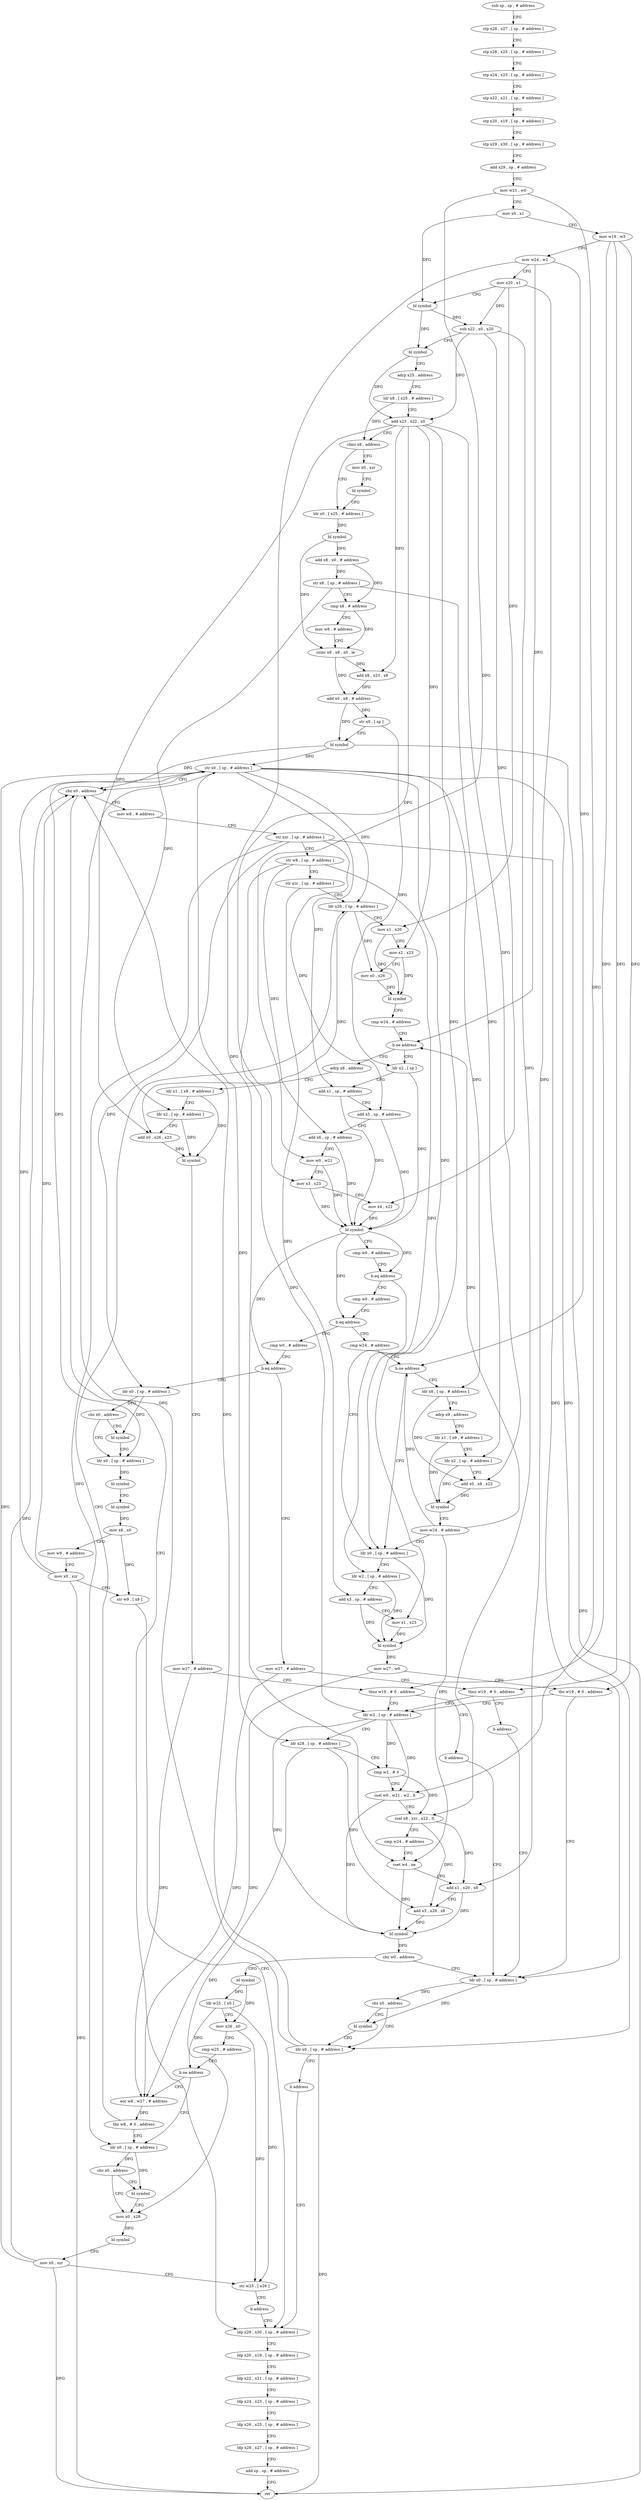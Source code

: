 digraph "func" {
"4231744" [label = "sub sp , sp , # address" ]
"4231748" [label = "stp x28 , x27 , [ sp , # address ]" ]
"4231752" [label = "stp x26 , x25 , [ sp , # address ]" ]
"4231756" [label = "stp x24 , x23 , [ sp , # address ]" ]
"4231760" [label = "stp x22 , x21 , [ sp , # address ]" ]
"4231764" [label = "stp x20 , x19 , [ sp , # address ]" ]
"4231768" [label = "stp x29 , x30 , [ sp , # address ]" ]
"4231772" [label = "add x29 , sp , # address" ]
"4231776" [label = "mov w21 , w0" ]
"4231780" [label = "mov x0 , x1" ]
"4231784" [label = "mov w19 , w3" ]
"4231788" [label = "mov w24 , w2" ]
"4231792" [label = "mov x20 , x1" ]
"4231796" [label = "bl symbol" ]
"4231800" [label = "sub x22 , x0 , x20" ]
"4231804" [label = "bl symbol" ]
"4231808" [label = "adrp x25 , address" ]
"4231812" [label = "ldr x8 , [ x25 , # address ]" ]
"4231816" [label = "add x23 , x22 , x0" ]
"4231820" [label = "cbnz x8 , address" ]
"4231832" [label = "ldr x0 , [ x25 , # address ]" ]
"4231824" [label = "mov x0 , xzr" ]
"4231836" [label = "bl symbol" ]
"4231840" [label = "add x8 , x0 , # address" ]
"4231844" [label = "str x8 , [ sp , # address ]" ]
"4231848" [label = "cmp x8 , # address" ]
"4231852" [label = "mov w8 , # address" ]
"4231856" [label = "csinc x8 , x8 , x0 , le" ]
"4231860" [label = "add x8 , x23 , x8" ]
"4231864" [label = "add x0 , x8 , # address" ]
"4231868" [label = "str x0 , [ sp ]" ]
"4231872" [label = "bl symbol" ]
"4231876" [label = "str x0 , [ sp , # address ]" ]
"4231880" [label = "cbz x0 , address" ]
"4232256" [label = "ldp x29 , x30 , [ sp , # address ]" ]
"4231884" [label = "mov w8 , # address" ]
"4231828" [label = "bl symbol" ]
"4232260" [label = "ldp x20 , x19 , [ sp , # address ]" ]
"4232264" [label = "ldp x22 , x21 , [ sp , # address ]" ]
"4232268" [label = "ldp x24 , x23 , [ sp , # address ]" ]
"4232272" [label = "ldp x26 , x25 , [ sp , # address ]" ]
"4232276" [label = "ldp x28 , x27 , [ sp , # address ]" ]
"4232280" [label = "add sp , sp , # address" ]
"4232284" [label = "ret" ]
"4231888" [label = "str xzr , [ sp , # address ]" ]
"4231892" [label = "str w8 , [ sp , # address ]" ]
"4231896" [label = "str xzr , [ sp , # address ]" ]
"4231900" [label = "ldr x26 , [ sp , # address ]" ]
"4231960" [label = "ldr x2 , [ sp ]" ]
"4231964" [label = "add x1 , sp , # address" ]
"4231968" [label = "add x5 , sp , # address" ]
"4231972" [label = "add x6 , sp , # address" ]
"4231976" [label = "mov w0 , w21" ]
"4231980" [label = "mov x3 , x23" ]
"4231984" [label = "mov x4 , x22" ]
"4231988" [label = "bl symbol" ]
"4231992" [label = "cmp w0 , # address" ]
"4231996" [label = "b.eq address" ]
"4232064" [label = "ldr x0 , [ sp , # address ]" ]
"4232000" [label = "cmp w0 , # address" ]
"4231928" [label = "adrp x8 , address" ]
"4231932" [label = "ldr x1 , [ x8 , # address ]" ]
"4231936" [label = "ldr x2 , [ sp , # address ]" ]
"4231940" [label = "add x0 , x26 , x23" ]
"4231944" [label = "bl symbol" ]
"4231948" [label = "mov w27 , # address" ]
"4231952" [label = "tbnz w19 , # 0 , address" ]
"4232092" [label = "ldr w2 , [ sp , # address ]" ]
"4231956" [label = "b address" ]
"4232068" [label = "ldr w2 , [ sp , # address ]" ]
"4232072" [label = "add x3 , sp , # address" ]
"4232076" [label = "mov x1 , x23" ]
"4232080" [label = "bl symbol" ]
"4232084" [label = "mov w27 , w0" ]
"4232088" [label = "tbz w19 , # 0 , address" ]
"4232196" [label = "ldr x0 , [ sp , # address ]" ]
"4232004" [label = "b.eq address" ]
"4232028" [label = "cmp w24 , # address" ]
"4232008" [label = "cmp w0 , # address" ]
"4232096" [label = "ldr x28 , [ sp , # address ]" ]
"4232100" [label = "cmp w2 , # 0" ]
"4232104" [label = "csel w0 , w21 , w2 , lt" ]
"4232108" [label = "csel x8 , xzr , x22 , lt" ]
"4232112" [label = "cmp w24 , # address" ]
"4232116" [label = "cset w4 , ne" ]
"4232120" [label = "add x1 , x20 , x8" ]
"4232124" [label = "add x3 , x28 , x8" ]
"4232128" [label = "bl symbol" ]
"4232132" [label = "cbz w0 , address" ]
"4232136" [label = "bl symbol" ]
"4232200" [label = "cbz x0 , address" ]
"4232208" [label = "ldr x0 , [ sp , # address ]" ]
"4232204" [label = "bl symbol" ]
"4232032" [label = "b.ne address" ]
"4232036" [label = "ldr x8 , [ sp , # address ]" ]
"4232012" [label = "b.eq address" ]
"4232216" [label = "ldr x0 , [ sp , # address ]" ]
"4232016" [label = "mov w27 , # address" ]
"4232140" [label = "ldr w25 , [ x0 ]" ]
"4232144" [label = "mov x26 , x0" ]
"4232148" [label = "cmp w25 , # address" ]
"4232152" [label = "b.ne address" ]
"4232164" [label = "ldr x0 , [ sp , # address ]" ]
"4232156" [label = "eor w8 , w27 , # address" ]
"4232212" [label = "b address" ]
"4232040" [label = "adrp x9 , address" ]
"4232044" [label = "ldr x1 , [ x9 , # address ]" ]
"4232048" [label = "ldr x2 , [ sp , # address ]" ]
"4232052" [label = "add x0 , x8 , x23" ]
"4232056" [label = "bl symbol" ]
"4232060" [label = "mov w24 , # address" ]
"4232220" [label = "cbz x0 , address" ]
"4232228" [label = "ldr x0 , [ sp , # address ]" ]
"4232224" [label = "bl symbol" ]
"4232020" [label = "tbnz w19 , # 0 , address" ]
"4232024" [label = "b address" ]
"4232168" [label = "cbz x0 , address" ]
"4232176" [label = "mov x0 , x28" ]
"4232172" [label = "bl symbol" ]
"4232160" [label = "tbz w8 , # 0 , address" ]
"4232232" [label = "bl symbol" ]
"4232236" [label = "bl symbol" ]
"4232240" [label = "mov x8 , x0" ]
"4232244" [label = "mov w9 , # address" ]
"4232248" [label = "mov x0 , xzr" ]
"4232252" [label = "str w9 , [ x8 ]" ]
"4232180" [label = "bl symbol" ]
"4232184" [label = "mov x0 , xzr" ]
"4232188" [label = "str w25 , [ x26 ]" ]
"4232192" [label = "b address" ]
"4231904" [label = "mov x1 , x20" ]
"4231908" [label = "mov x2 , x23" ]
"4231912" [label = "mov x0 , x26" ]
"4231916" [label = "bl symbol" ]
"4231920" [label = "cmp w24 , # address" ]
"4231924" [label = "b.ne address" ]
"4231744" -> "4231748" [ label = "CFG" ]
"4231748" -> "4231752" [ label = "CFG" ]
"4231752" -> "4231756" [ label = "CFG" ]
"4231756" -> "4231760" [ label = "CFG" ]
"4231760" -> "4231764" [ label = "CFG" ]
"4231764" -> "4231768" [ label = "CFG" ]
"4231768" -> "4231772" [ label = "CFG" ]
"4231772" -> "4231776" [ label = "CFG" ]
"4231776" -> "4231780" [ label = "CFG" ]
"4231776" -> "4231976" [ label = "DFG" ]
"4231776" -> "4232104" [ label = "DFG" ]
"4231780" -> "4231784" [ label = "CFG" ]
"4231780" -> "4231796" [ label = "DFG" ]
"4231784" -> "4231788" [ label = "CFG" ]
"4231784" -> "4231952" [ label = "DFG" ]
"4231784" -> "4232088" [ label = "DFG" ]
"4231784" -> "4232020" [ label = "DFG" ]
"4231788" -> "4231792" [ label = "CFG" ]
"4231788" -> "4231924" [ label = "DFG" ]
"4231788" -> "4232032" [ label = "DFG" ]
"4231788" -> "4232116" [ label = "DFG" ]
"4231792" -> "4231796" [ label = "CFG" ]
"4231792" -> "4231800" [ label = "DFG" ]
"4231792" -> "4231904" [ label = "DFG" ]
"4231792" -> "4232120" [ label = "DFG" ]
"4231796" -> "4231800" [ label = "DFG" ]
"4231796" -> "4231804" [ label = "DFG" ]
"4231800" -> "4231804" [ label = "CFG" ]
"4231800" -> "4231816" [ label = "DFG" ]
"4231800" -> "4231984" [ label = "DFG" ]
"4231800" -> "4232108" [ label = "DFG" ]
"4231804" -> "4231808" [ label = "CFG" ]
"4231804" -> "4231816" [ label = "DFG" ]
"4231808" -> "4231812" [ label = "CFG" ]
"4231812" -> "4231816" [ label = "CFG" ]
"4231812" -> "4231820" [ label = "DFG" ]
"4231816" -> "4231820" [ label = "CFG" ]
"4231816" -> "4231860" [ label = "DFG" ]
"4231816" -> "4231908" [ label = "DFG" ]
"4231816" -> "4231980" [ label = "DFG" ]
"4231816" -> "4231940" [ label = "DFG" ]
"4231816" -> "4232076" [ label = "DFG" ]
"4231816" -> "4232052" [ label = "DFG" ]
"4231820" -> "4231832" [ label = "CFG" ]
"4231820" -> "4231824" [ label = "CFG" ]
"4231832" -> "4231836" [ label = "DFG" ]
"4231824" -> "4231828" [ label = "CFG" ]
"4231836" -> "4231840" [ label = "DFG" ]
"4231836" -> "4231856" [ label = "DFG" ]
"4231840" -> "4231844" [ label = "DFG" ]
"4231840" -> "4231848" [ label = "DFG" ]
"4231844" -> "4231848" [ label = "CFG" ]
"4231844" -> "4231936" [ label = "DFG" ]
"4231844" -> "4232048" [ label = "DFG" ]
"4231848" -> "4231852" [ label = "CFG" ]
"4231848" -> "4231856" [ label = "DFG" ]
"4231852" -> "4231856" [ label = "CFG" ]
"4231856" -> "4231860" [ label = "DFG" ]
"4231856" -> "4231864" [ label = "DFG" ]
"4231860" -> "4231864" [ label = "DFG" ]
"4231864" -> "4231868" [ label = "DFG" ]
"4231864" -> "4231872" [ label = "DFG" ]
"4231868" -> "4231872" [ label = "CFG" ]
"4231868" -> "4231960" [ label = "DFG" ]
"4231872" -> "4231876" [ label = "DFG" ]
"4231872" -> "4231880" [ label = "DFG" ]
"4231872" -> "4232284" [ label = "DFG" ]
"4231876" -> "4231880" [ label = "CFG" ]
"4231876" -> "4231900" [ label = "DFG" ]
"4231876" -> "4232064" [ label = "DFG" ]
"4231876" -> "4232096" [ label = "DFG" ]
"4231876" -> "4232208" [ label = "DFG" ]
"4231876" -> "4232036" [ label = "DFG" ]
"4231876" -> "4232228" [ label = "DFG" ]
"4231876" -> "4231964" [ label = "DFG" ]
"4231880" -> "4232256" [ label = "CFG" ]
"4231880" -> "4231884" [ label = "CFG" ]
"4232256" -> "4232260" [ label = "CFG" ]
"4231884" -> "4231888" [ label = "CFG" ]
"4231828" -> "4231832" [ label = "CFG" ]
"4232260" -> "4232264" [ label = "CFG" ]
"4232264" -> "4232268" [ label = "CFG" ]
"4232268" -> "4232272" [ label = "CFG" ]
"4232272" -> "4232276" [ label = "CFG" ]
"4232276" -> "4232280" [ label = "CFG" ]
"4232280" -> "4232284" [ label = "CFG" ]
"4231888" -> "4231892" [ label = "CFG" ]
"4231888" -> "4232196" [ label = "DFG" ]
"4231888" -> "4232216" [ label = "DFG" ]
"4231888" -> "4232164" [ label = "DFG" ]
"4231888" -> "4231968" [ label = "DFG" ]
"4231892" -> "4231896" [ label = "CFG" ]
"4231892" -> "4232068" [ label = "DFG" ]
"4231892" -> "4232092" [ label = "DFG" ]
"4231892" -> "4231972" [ label = "DFG" ]
"4231896" -> "4231900" [ label = "CFG" ]
"4231896" -> "4232072" [ label = "DFG" ]
"4231900" -> "4231904" [ label = "CFG" ]
"4231900" -> "4231912" [ label = "DFG" ]
"4231900" -> "4231940" [ label = "DFG" ]
"4231960" -> "4231964" [ label = "CFG" ]
"4231960" -> "4231988" [ label = "DFG" ]
"4231964" -> "4231968" [ label = "CFG" ]
"4231964" -> "4231988" [ label = "DFG" ]
"4231968" -> "4231972" [ label = "CFG" ]
"4231968" -> "4231988" [ label = "DFG" ]
"4231972" -> "4231976" [ label = "CFG" ]
"4231972" -> "4231988" [ label = "DFG" ]
"4231976" -> "4231980" [ label = "CFG" ]
"4231976" -> "4231988" [ label = "DFG" ]
"4231980" -> "4231984" [ label = "CFG" ]
"4231980" -> "4231988" [ label = "DFG" ]
"4231984" -> "4231988" [ label = "DFG" ]
"4231988" -> "4231992" [ label = "CFG" ]
"4231988" -> "4231996" [ label = "DFG" ]
"4231988" -> "4232004" [ label = "DFG" ]
"4231988" -> "4232012" [ label = "DFG" ]
"4231992" -> "4231996" [ label = "CFG" ]
"4231996" -> "4232064" [ label = "CFG" ]
"4231996" -> "4232000" [ label = "CFG" ]
"4232064" -> "4232068" [ label = "CFG" ]
"4232064" -> "4232080" [ label = "DFG" ]
"4232000" -> "4232004" [ label = "CFG" ]
"4231928" -> "4231932" [ label = "CFG" ]
"4231932" -> "4231936" [ label = "CFG" ]
"4231932" -> "4231944" [ label = "DFG" ]
"4231936" -> "4231940" [ label = "CFG" ]
"4231936" -> "4231944" [ label = "DFG" ]
"4231940" -> "4231944" [ label = "DFG" ]
"4231944" -> "4231948" [ label = "CFG" ]
"4231948" -> "4231952" [ label = "CFG" ]
"4231948" -> "4232156" [ label = "DFG" ]
"4231952" -> "4232092" [ label = "CFG" ]
"4231952" -> "4231956" [ label = "CFG" ]
"4232092" -> "4232096" [ label = "CFG" ]
"4232092" -> "4232100" [ label = "DFG" ]
"4232092" -> "4232104" [ label = "DFG" ]
"4232092" -> "4232128" [ label = "DFG" ]
"4231956" -> "4232196" [ label = "CFG" ]
"4232068" -> "4232072" [ label = "CFG" ]
"4232068" -> "4232080" [ label = "DFG" ]
"4232072" -> "4232076" [ label = "CFG" ]
"4232072" -> "4232080" [ label = "DFG" ]
"4232076" -> "4232080" [ label = "DFG" ]
"4232080" -> "4232084" [ label = "DFG" ]
"4232084" -> "4232088" [ label = "CFG" ]
"4232084" -> "4232156" [ label = "DFG" ]
"4232088" -> "4232196" [ label = "CFG" ]
"4232088" -> "4232092" [ label = "CFG" ]
"4232196" -> "4232200" [ label = "DFG" ]
"4232196" -> "4232204" [ label = "DFG" ]
"4232004" -> "4232028" [ label = "CFG" ]
"4232004" -> "4232008" [ label = "CFG" ]
"4232028" -> "4232032" [ label = "CFG" ]
"4232008" -> "4232012" [ label = "CFG" ]
"4232096" -> "4232100" [ label = "CFG" ]
"4232096" -> "4232124" [ label = "DFG" ]
"4232096" -> "4232176" [ label = "DFG" ]
"4232100" -> "4232104" [ label = "CFG" ]
"4232100" -> "4232108" [ label = "DFG" ]
"4232104" -> "4232108" [ label = "CFG" ]
"4232104" -> "4232128" [ label = "DFG" ]
"4232108" -> "4232112" [ label = "CFG" ]
"4232108" -> "4232120" [ label = "DFG" ]
"4232108" -> "4232124" [ label = "DFG" ]
"4232112" -> "4232116" [ label = "CFG" ]
"4232116" -> "4232120" [ label = "CFG" ]
"4232116" -> "4232128" [ label = "DFG" ]
"4232120" -> "4232124" [ label = "CFG" ]
"4232120" -> "4232128" [ label = "DFG" ]
"4232124" -> "4232128" [ label = "DFG" ]
"4232128" -> "4232132" [ label = "DFG" ]
"4232132" -> "4232196" [ label = "CFG" ]
"4232132" -> "4232136" [ label = "CFG" ]
"4232136" -> "4232140" [ label = "DFG" ]
"4232136" -> "4232144" [ label = "DFG" ]
"4232200" -> "4232208" [ label = "CFG" ]
"4232200" -> "4232204" [ label = "CFG" ]
"4232208" -> "4232212" [ label = "CFG" ]
"4232208" -> "4231876" [ label = "DFG" ]
"4232208" -> "4231880" [ label = "DFG" ]
"4232208" -> "4232284" [ label = "DFG" ]
"4232204" -> "4232208" [ label = "CFG" ]
"4232032" -> "4232064" [ label = "CFG" ]
"4232032" -> "4232036" [ label = "CFG" ]
"4232036" -> "4232040" [ label = "CFG" ]
"4232036" -> "4232052" [ label = "DFG" ]
"4232012" -> "4232216" [ label = "CFG" ]
"4232012" -> "4232016" [ label = "CFG" ]
"4232216" -> "4232220" [ label = "DFG" ]
"4232216" -> "4232224" [ label = "DFG" ]
"4232016" -> "4232020" [ label = "CFG" ]
"4232016" -> "4232156" [ label = "DFG" ]
"4232140" -> "4232144" [ label = "CFG" ]
"4232140" -> "4232152" [ label = "DFG" ]
"4232140" -> "4232188" [ label = "DFG" ]
"4232144" -> "4232148" [ label = "CFG" ]
"4232144" -> "4232188" [ label = "DFG" ]
"4232148" -> "4232152" [ label = "CFG" ]
"4232152" -> "4232164" [ label = "CFG" ]
"4232152" -> "4232156" [ label = "CFG" ]
"4232164" -> "4232168" [ label = "DFG" ]
"4232164" -> "4232172" [ label = "DFG" ]
"4232156" -> "4232160" [ label = "DFG" ]
"4232212" -> "4232256" [ label = "CFG" ]
"4232040" -> "4232044" [ label = "CFG" ]
"4232044" -> "4232048" [ label = "CFG" ]
"4232044" -> "4232056" [ label = "DFG" ]
"4232048" -> "4232052" [ label = "CFG" ]
"4232048" -> "4232056" [ label = "DFG" ]
"4232052" -> "4232056" [ label = "DFG" ]
"4232056" -> "4232060" [ label = "CFG" ]
"4232060" -> "4232064" [ label = "CFG" ]
"4232060" -> "4231924" [ label = "DFG" ]
"4232060" -> "4232032" [ label = "DFG" ]
"4232060" -> "4232116" [ label = "DFG" ]
"4232220" -> "4232228" [ label = "CFG" ]
"4232220" -> "4232224" [ label = "CFG" ]
"4232228" -> "4232232" [ label = "DFG" ]
"4232224" -> "4232228" [ label = "CFG" ]
"4232020" -> "4232092" [ label = "CFG" ]
"4232020" -> "4232024" [ label = "CFG" ]
"4232024" -> "4232196" [ label = "CFG" ]
"4232168" -> "4232176" [ label = "CFG" ]
"4232168" -> "4232172" [ label = "CFG" ]
"4232176" -> "4232180" [ label = "DFG" ]
"4232172" -> "4232176" [ label = "CFG" ]
"4232160" -> "4231900" [ label = "CFG" ]
"4232160" -> "4232164" [ label = "CFG" ]
"4232232" -> "4232236" [ label = "CFG" ]
"4232236" -> "4232240" [ label = "DFG" ]
"4232240" -> "4232244" [ label = "CFG" ]
"4232240" -> "4232252" [ label = "DFG" ]
"4232244" -> "4232248" [ label = "CFG" ]
"4232248" -> "4232252" [ label = "CFG" ]
"4232248" -> "4231876" [ label = "DFG" ]
"4232248" -> "4231880" [ label = "DFG" ]
"4232248" -> "4232284" [ label = "DFG" ]
"4232252" -> "4232256" [ label = "CFG" ]
"4232180" -> "4232184" [ label = "CFG" ]
"4232184" -> "4232188" [ label = "CFG" ]
"4232184" -> "4231876" [ label = "DFG" ]
"4232184" -> "4231880" [ label = "DFG" ]
"4232184" -> "4232284" [ label = "DFG" ]
"4232188" -> "4232192" [ label = "CFG" ]
"4232192" -> "4232256" [ label = "CFG" ]
"4231904" -> "4231908" [ label = "CFG" ]
"4231904" -> "4231916" [ label = "DFG" ]
"4231908" -> "4231912" [ label = "CFG" ]
"4231908" -> "4231916" [ label = "DFG" ]
"4231912" -> "4231916" [ label = "DFG" ]
"4231916" -> "4231920" [ label = "CFG" ]
"4231920" -> "4231924" [ label = "CFG" ]
"4231924" -> "4231960" [ label = "CFG" ]
"4231924" -> "4231928" [ label = "CFG" ]
}
